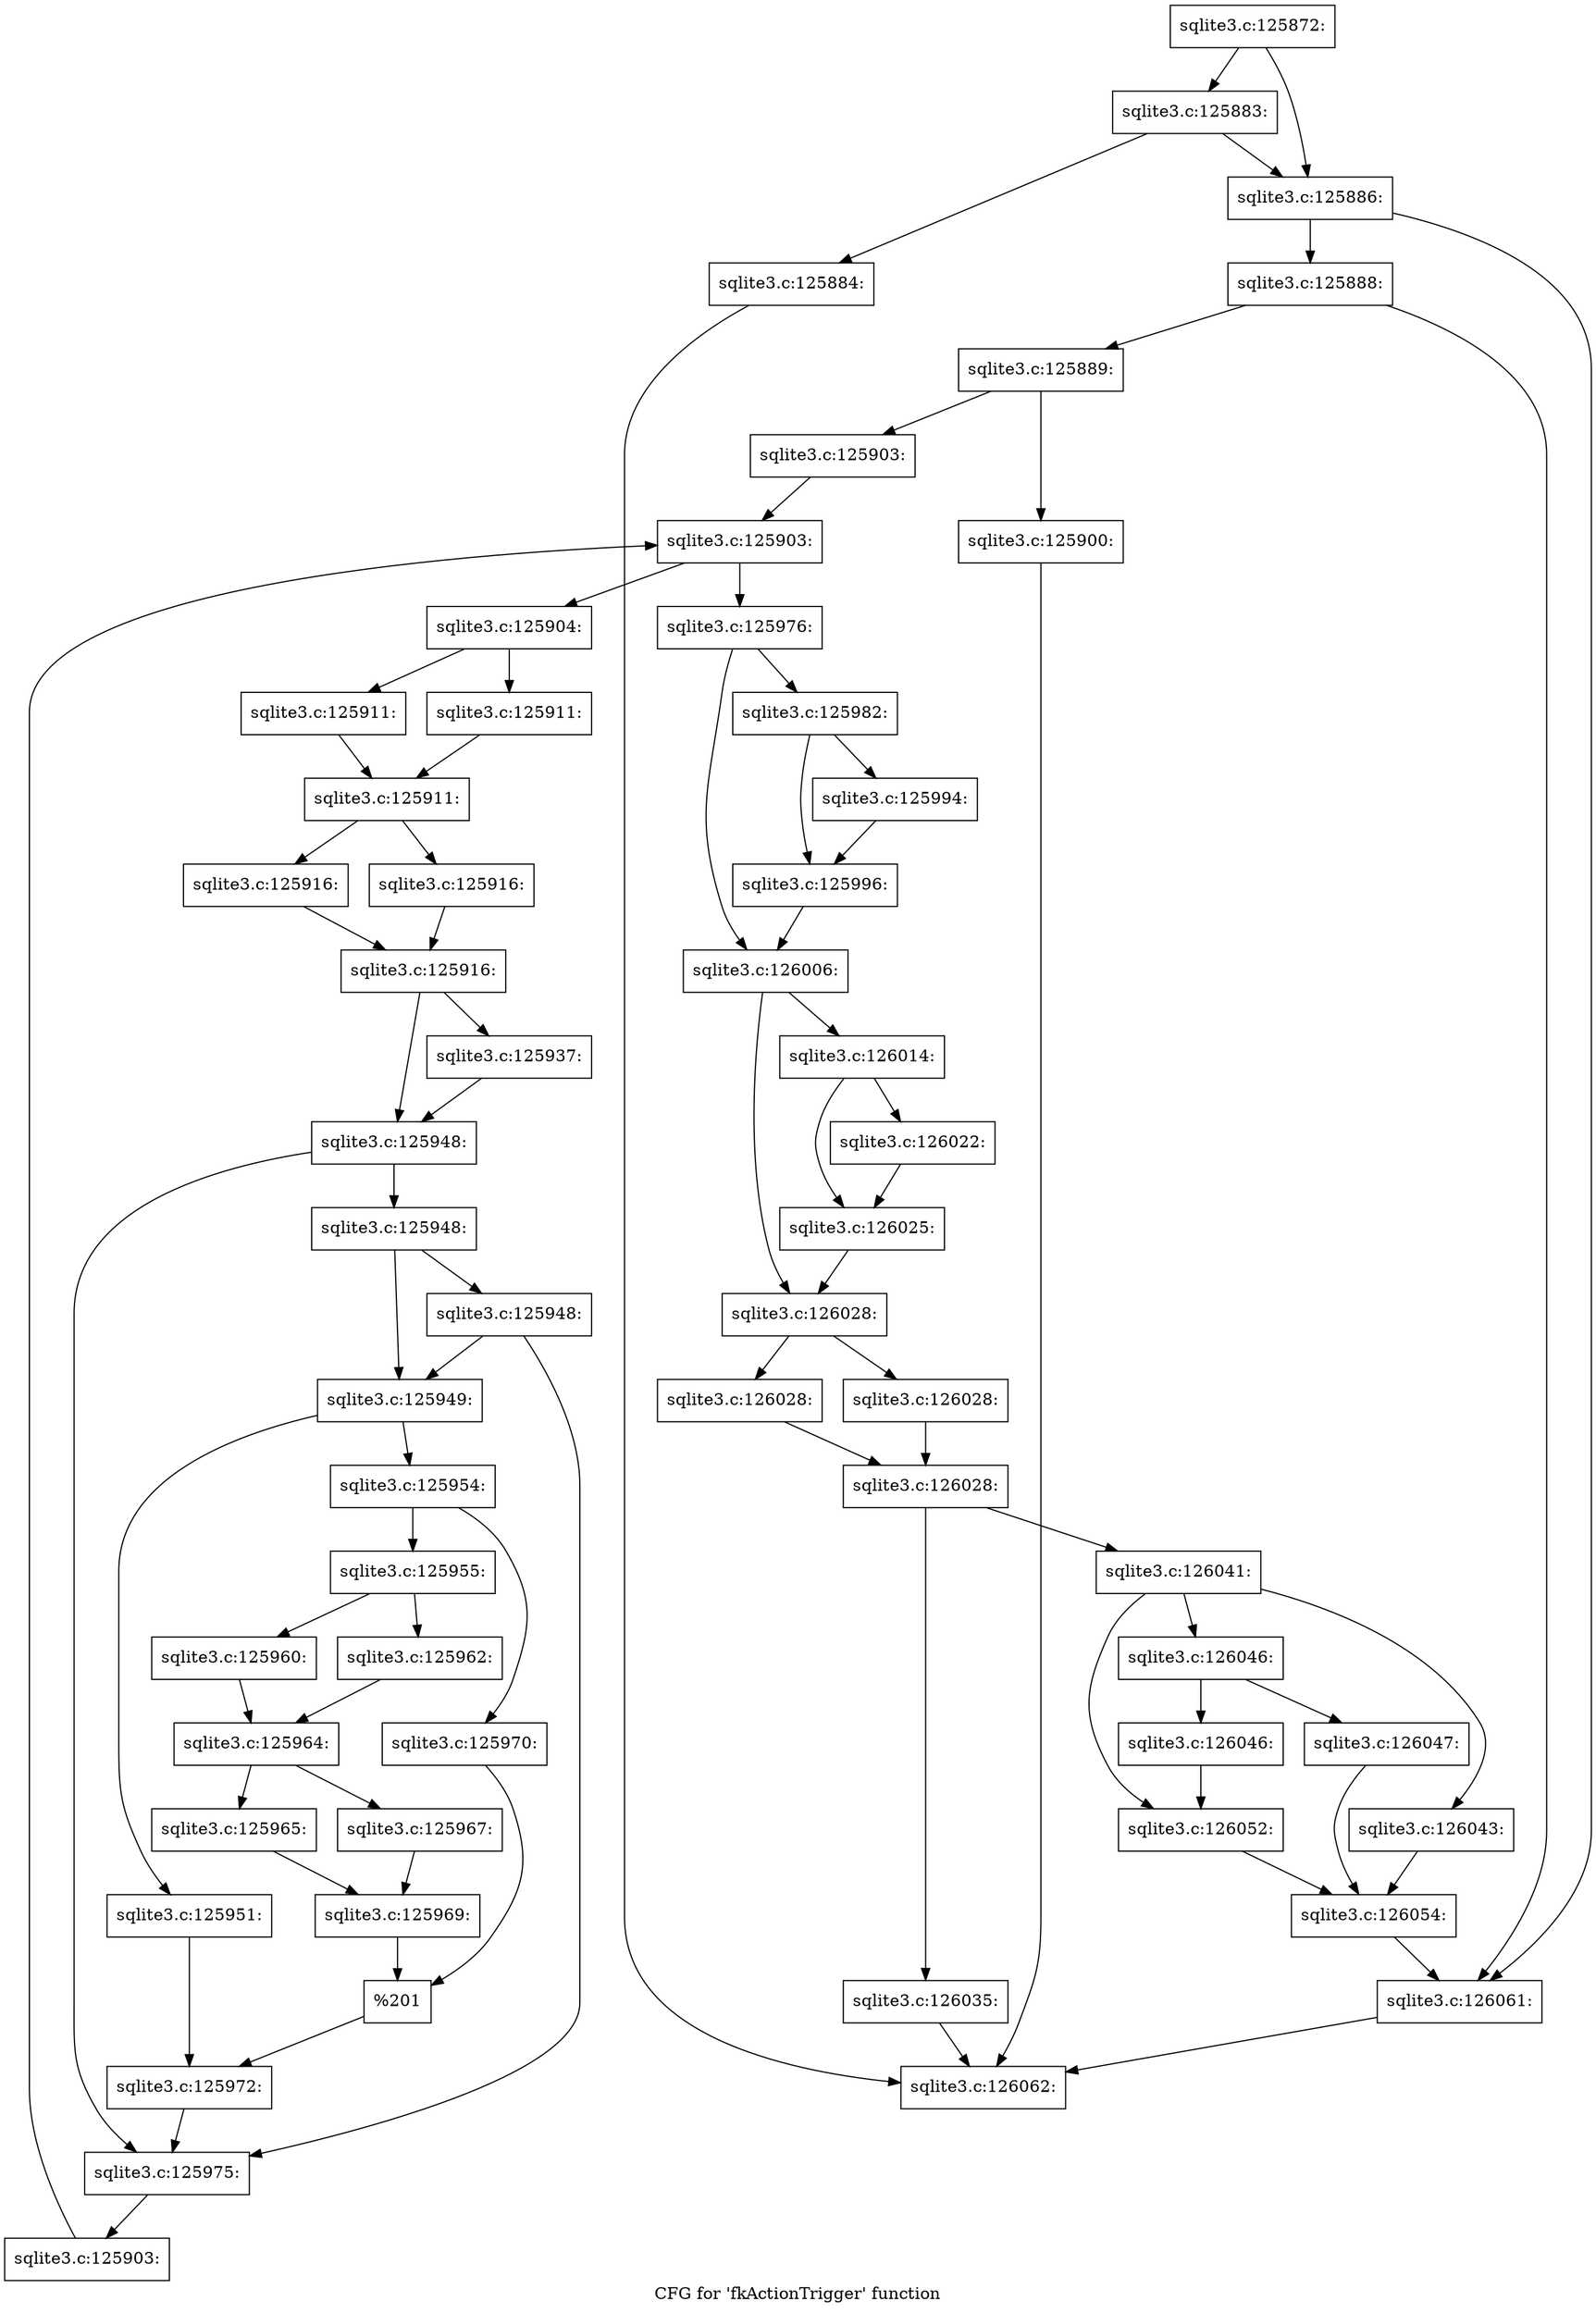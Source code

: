 digraph "CFG for 'fkActionTrigger' function" {
	label="CFG for 'fkActionTrigger' function";

	Node0x55c0f9e3ee50 [shape=record,label="{sqlite3.c:125872:}"];
	Node0x55c0f9e3ee50 -> Node0x55c0f9e41ea0;
	Node0x55c0f9e3ee50 -> Node0x55c0f9e41e50;
	Node0x55c0f9e41ea0 [shape=record,label="{sqlite3.c:125883:}"];
	Node0x55c0f9e41ea0 -> Node0x55c0f9e41e00;
	Node0x55c0f9e41ea0 -> Node0x55c0f9e41e50;
	Node0x55c0f9e41e00 [shape=record,label="{sqlite3.c:125884:}"];
	Node0x55c0f9e41e00 -> Node0x55c0f9e3a3c0;
	Node0x55c0f9e41e50 [shape=record,label="{sqlite3.c:125886:}"];
	Node0x55c0f9e41e50 -> Node0x55c0f9e42e20;
	Node0x55c0f9e41e50 -> Node0x55c0f9e42dd0;
	Node0x55c0f9e42e20 [shape=record,label="{sqlite3.c:125888:}"];
	Node0x55c0f9e42e20 -> Node0x55c0f9e42dd0;
	Node0x55c0f9e42e20 -> Node0x55c0f9e42d80;
	Node0x55c0f9e42d80 [shape=record,label="{sqlite3.c:125889:}"];
	Node0x55c0f9e42d80 -> Node0x55c0f9e45670;
	Node0x55c0f9e42d80 -> Node0x55c0f9e456c0;
	Node0x55c0f9e45670 [shape=record,label="{sqlite3.c:125900:}"];
	Node0x55c0f9e45670 -> Node0x55c0f9e3a3c0;
	Node0x55c0f9e456c0 [shape=record,label="{sqlite3.c:125903:}"];
	Node0x55c0f9e456c0 -> Node0x55c0f9e45ef0;
	Node0x55c0f9e45ef0 [shape=record,label="{sqlite3.c:125903:}"];
	Node0x55c0f9e45ef0 -> Node0x55c0f9e46110;
	Node0x55c0f9e45ef0 -> Node0x55c0f9e459e0;
	Node0x55c0f9e46110 [shape=record,label="{sqlite3.c:125904:}"];
	Node0x55c0f9e46110 -> Node0x55c0f9e47e50;
	Node0x55c0f9e46110 -> Node0x55c0f9e47ea0;
	Node0x55c0f9e47e50 [shape=record,label="{sqlite3.c:125911:}"];
	Node0x55c0f9e47e50 -> Node0x55c0f9e47ef0;
	Node0x55c0f9e47ea0 [shape=record,label="{sqlite3.c:125911:}"];
	Node0x55c0f9e47ea0 -> Node0x55c0f9e47ef0;
	Node0x55c0f9e47ef0 [shape=record,label="{sqlite3.c:125911:}"];
	Node0x55c0f9e47ef0 -> Node0x55c0f9e48d30;
	Node0x55c0f9e47ef0 -> Node0x55c0f9e48d80;
	Node0x55c0f9e48d30 [shape=record,label="{sqlite3.c:125916:}"];
	Node0x55c0f9e48d30 -> Node0x55c0f9e48dd0;
	Node0x55c0f9e48d80 [shape=record,label="{sqlite3.c:125916:}"];
	Node0x55c0f9e48d80 -> Node0x55c0f9e48dd0;
	Node0x55c0f9e48dd0 [shape=record,label="{sqlite3.c:125916:}"];
	Node0x55c0f9e48dd0 -> Node0x55c0f9e4b440;
	Node0x55c0f9e48dd0 -> Node0x55c0f9e4b490;
	Node0x55c0f9e4b440 [shape=record,label="{sqlite3.c:125937:}"];
	Node0x55c0f9e4b440 -> Node0x55c0f9e4b490;
	Node0x55c0f9e4b490 [shape=record,label="{sqlite3.c:125948:}"];
	Node0x55c0f9e4b490 -> Node0x55c0f9e4ce50;
	Node0x55c0f9e4b490 -> Node0x55c0f9e4ce00;
	Node0x55c0f9e4ce50 [shape=record,label="{sqlite3.c:125948:}"];
	Node0x55c0f9e4ce50 -> Node0x55c0f9e4cdb0;
	Node0x55c0f9e4ce50 -> Node0x55c0f9e4d180;
	Node0x55c0f9e4d180 [shape=record,label="{sqlite3.c:125948:}"];
	Node0x55c0f9e4d180 -> Node0x55c0f9e4cdb0;
	Node0x55c0f9e4d180 -> Node0x55c0f9e4ce00;
	Node0x55c0f9e4cdb0 [shape=record,label="{sqlite3.c:125949:}"];
	Node0x55c0f9e4cdb0 -> Node0x55c0f9e4d9b0;
	Node0x55c0f9e4cdb0 -> Node0x55c0f9e4da50;
	Node0x55c0f9e4d9b0 [shape=record,label="{sqlite3.c:125951:}"];
	Node0x55c0f9e4d9b0 -> Node0x55c0f9e4da00;
	Node0x55c0f9e4da50 [shape=record,label="{sqlite3.c:125954:}"];
	Node0x55c0f9e4da50 -> Node0x55c0f9e4e6d0;
	Node0x55c0f9e4da50 -> Node0x55c0f9e4e770;
	Node0x55c0f9e4e6d0 [shape=record,label="{sqlite3.c:125955:}"];
	Node0x55c0f9e4e6d0 -> Node0x55c0f9e4f6c0;
	Node0x55c0f9e4e6d0 -> Node0x55c0f9e4f760;
	Node0x55c0f9e4f6c0 [shape=record,label="{sqlite3.c:125960:}"];
	Node0x55c0f9e4f6c0 -> Node0x55c0f9e4f710;
	Node0x55c0f9e4f760 [shape=record,label="{sqlite3.c:125962:}"];
	Node0x55c0f9e4f760 -> Node0x55c0f9e4f710;
	Node0x55c0f9e4f710 [shape=record,label="{sqlite3.c:125964:}"];
	Node0x55c0f9e4f710 -> Node0x55c0f9e50540;
	Node0x55c0f9e4f710 -> Node0x55c0f9e505e0;
	Node0x55c0f9e50540 [shape=record,label="{sqlite3.c:125965:}"];
	Node0x55c0f9e50540 -> Node0x55c0f9e50590;
	Node0x55c0f9e505e0 [shape=record,label="{sqlite3.c:125967:}"];
	Node0x55c0f9e505e0 -> Node0x55c0f9e50590;
	Node0x55c0f9e50590 [shape=record,label="{sqlite3.c:125969:}"];
	Node0x55c0f9e50590 -> Node0x55c0f9e4e720;
	Node0x55c0f9e4e770 [shape=record,label="{sqlite3.c:125970:}"];
	Node0x55c0f9e4e770 -> Node0x55c0f9e4e720;
	Node0x55c0f9e4e720 [shape=record,label="{%201}"];
	Node0x55c0f9e4e720 -> Node0x55c0f9e4da00;
	Node0x55c0f9e4da00 [shape=record,label="{sqlite3.c:125972:}"];
	Node0x55c0f9e4da00 -> Node0x55c0f9e4ce00;
	Node0x55c0f9e4ce00 [shape=record,label="{sqlite3.c:125975:}"];
	Node0x55c0f9e4ce00 -> Node0x55c0f9e46080;
	Node0x55c0f9e46080 [shape=record,label="{sqlite3.c:125903:}"];
	Node0x55c0f9e46080 -> Node0x55c0f9e45ef0;
	Node0x55c0f9e459e0 [shape=record,label="{sqlite3.c:125976:}"];
	Node0x55c0f9e459e0 -> Node0x55c0f9e52db0;
	Node0x55c0f9e459e0 -> Node0x55c0f9e52e00;
	Node0x55c0f9e52db0 [shape=record,label="{sqlite3.c:125982:}"];
	Node0x55c0f9e52db0 -> Node0x55c0f9e554b0;
	Node0x55c0f9e52db0 -> Node0x55c0f9e55500;
	Node0x55c0f9e554b0 [shape=record,label="{sqlite3.c:125994:}"];
	Node0x55c0f9e554b0 -> Node0x55c0f9e55500;
	Node0x55c0f9e55500 [shape=record,label="{sqlite3.c:125996:}"];
	Node0x55c0f9e55500 -> Node0x55c0f9e52e00;
	Node0x55c0f9e52e00 [shape=record,label="{sqlite3.c:126006:}"];
	Node0x55c0f9e52e00 -> Node0x55c0f9e56cc0;
	Node0x55c0f9e52e00 -> Node0x55c0f9e576b0;
	Node0x55c0f9e56cc0 [shape=record,label="{sqlite3.c:126014:}"];
	Node0x55c0f9e56cc0 -> Node0x55c0f9e59590;
	Node0x55c0f9e56cc0 -> Node0x55c0f9e595e0;
	Node0x55c0f9e59590 [shape=record,label="{sqlite3.c:126022:}"];
	Node0x55c0f9e59590 -> Node0x55c0f9e595e0;
	Node0x55c0f9e595e0 [shape=record,label="{sqlite3.c:126025:}"];
	Node0x55c0f9e595e0 -> Node0x55c0f9e576b0;
	Node0x55c0f9e576b0 [shape=record,label="{sqlite3.c:126028:}"];
	Node0x55c0f9e576b0 -> Node0x55c0f9e5a660;
	Node0x55c0f9e576b0 -> Node0x55c0f9e5a6b0;
	Node0x55c0f9e5a660 [shape=record,label="{sqlite3.c:126028:}"];
	Node0x55c0f9e5a660 -> Node0x55c0f9e5a700;
	Node0x55c0f9e5a6b0 [shape=record,label="{sqlite3.c:126028:}"];
	Node0x55c0f9e5a6b0 -> Node0x55c0f9e5a700;
	Node0x55c0f9e5a700 [shape=record,label="{sqlite3.c:126028:}"];
	Node0x55c0f9e5a700 -> Node0x55c0f9e5bba0;
	Node0x55c0f9e5a700 -> Node0x55c0f9e5bbf0;
	Node0x55c0f9e5bba0 [shape=record,label="{sqlite3.c:126035:}"];
	Node0x55c0f9e5bba0 -> Node0x55c0f9e3a3c0;
	Node0x55c0f9e5bbf0 [shape=record,label="{sqlite3.c:126041:}"];
	Node0x55c0f9e5bbf0 -> Node0x55c0f9e5c660;
	Node0x55c0f9e5bbf0 -> Node0x55c0f9e5ca40;
	Node0x55c0f9e5bbf0 -> Node0x55c0f9e5cdb0;
	Node0x55c0f9e5ca40 [shape=record,label="{sqlite3.c:126043:}"];
	Node0x55c0f9e5ca40 -> Node0x55c0f9e5c570;
	Node0x55c0f9e5cdb0 [shape=record,label="{sqlite3.c:126046:}"];
	Node0x55c0f9e5cdb0 -> Node0x55c0f9e5cef0;
	Node0x55c0f9e5cdb0 -> Node0x55c0f9e5cea0;
	Node0x55c0f9e5cea0 [shape=record,label="{sqlite3.c:126047:}"];
	Node0x55c0f9e5cea0 -> Node0x55c0f9e5c570;
	Node0x55c0f9e5cef0 [shape=record,label="{sqlite3.c:126046:}"];
	Node0x55c0f9e5cef0 -> Node0x55c0f9e5c660;
	Node0x55c0f9e5c660 [shape=record,label="{sqlite3.c:126052:}"];
	Node0x55c0f9e5c660 -> Node0x55c0f9e5c570;
	Node0x55c0f9e5c570 [shape=record,label="{sqlite3.c:126054:}"];
	Node0x55c0f9e5c570 -> Node0x55c0f9e42dd0;
	Node0x55c0f9e42dd0 [shape=record,label="{sqlite3.c:126061:}"];
	Node0x55c0f9e42dd0 -> Node0x55c0f9e3a3c0;
	Node0x55c0f9e3a3c0 [shape=record,label="{sqlite3.c:126062:}"];
}
